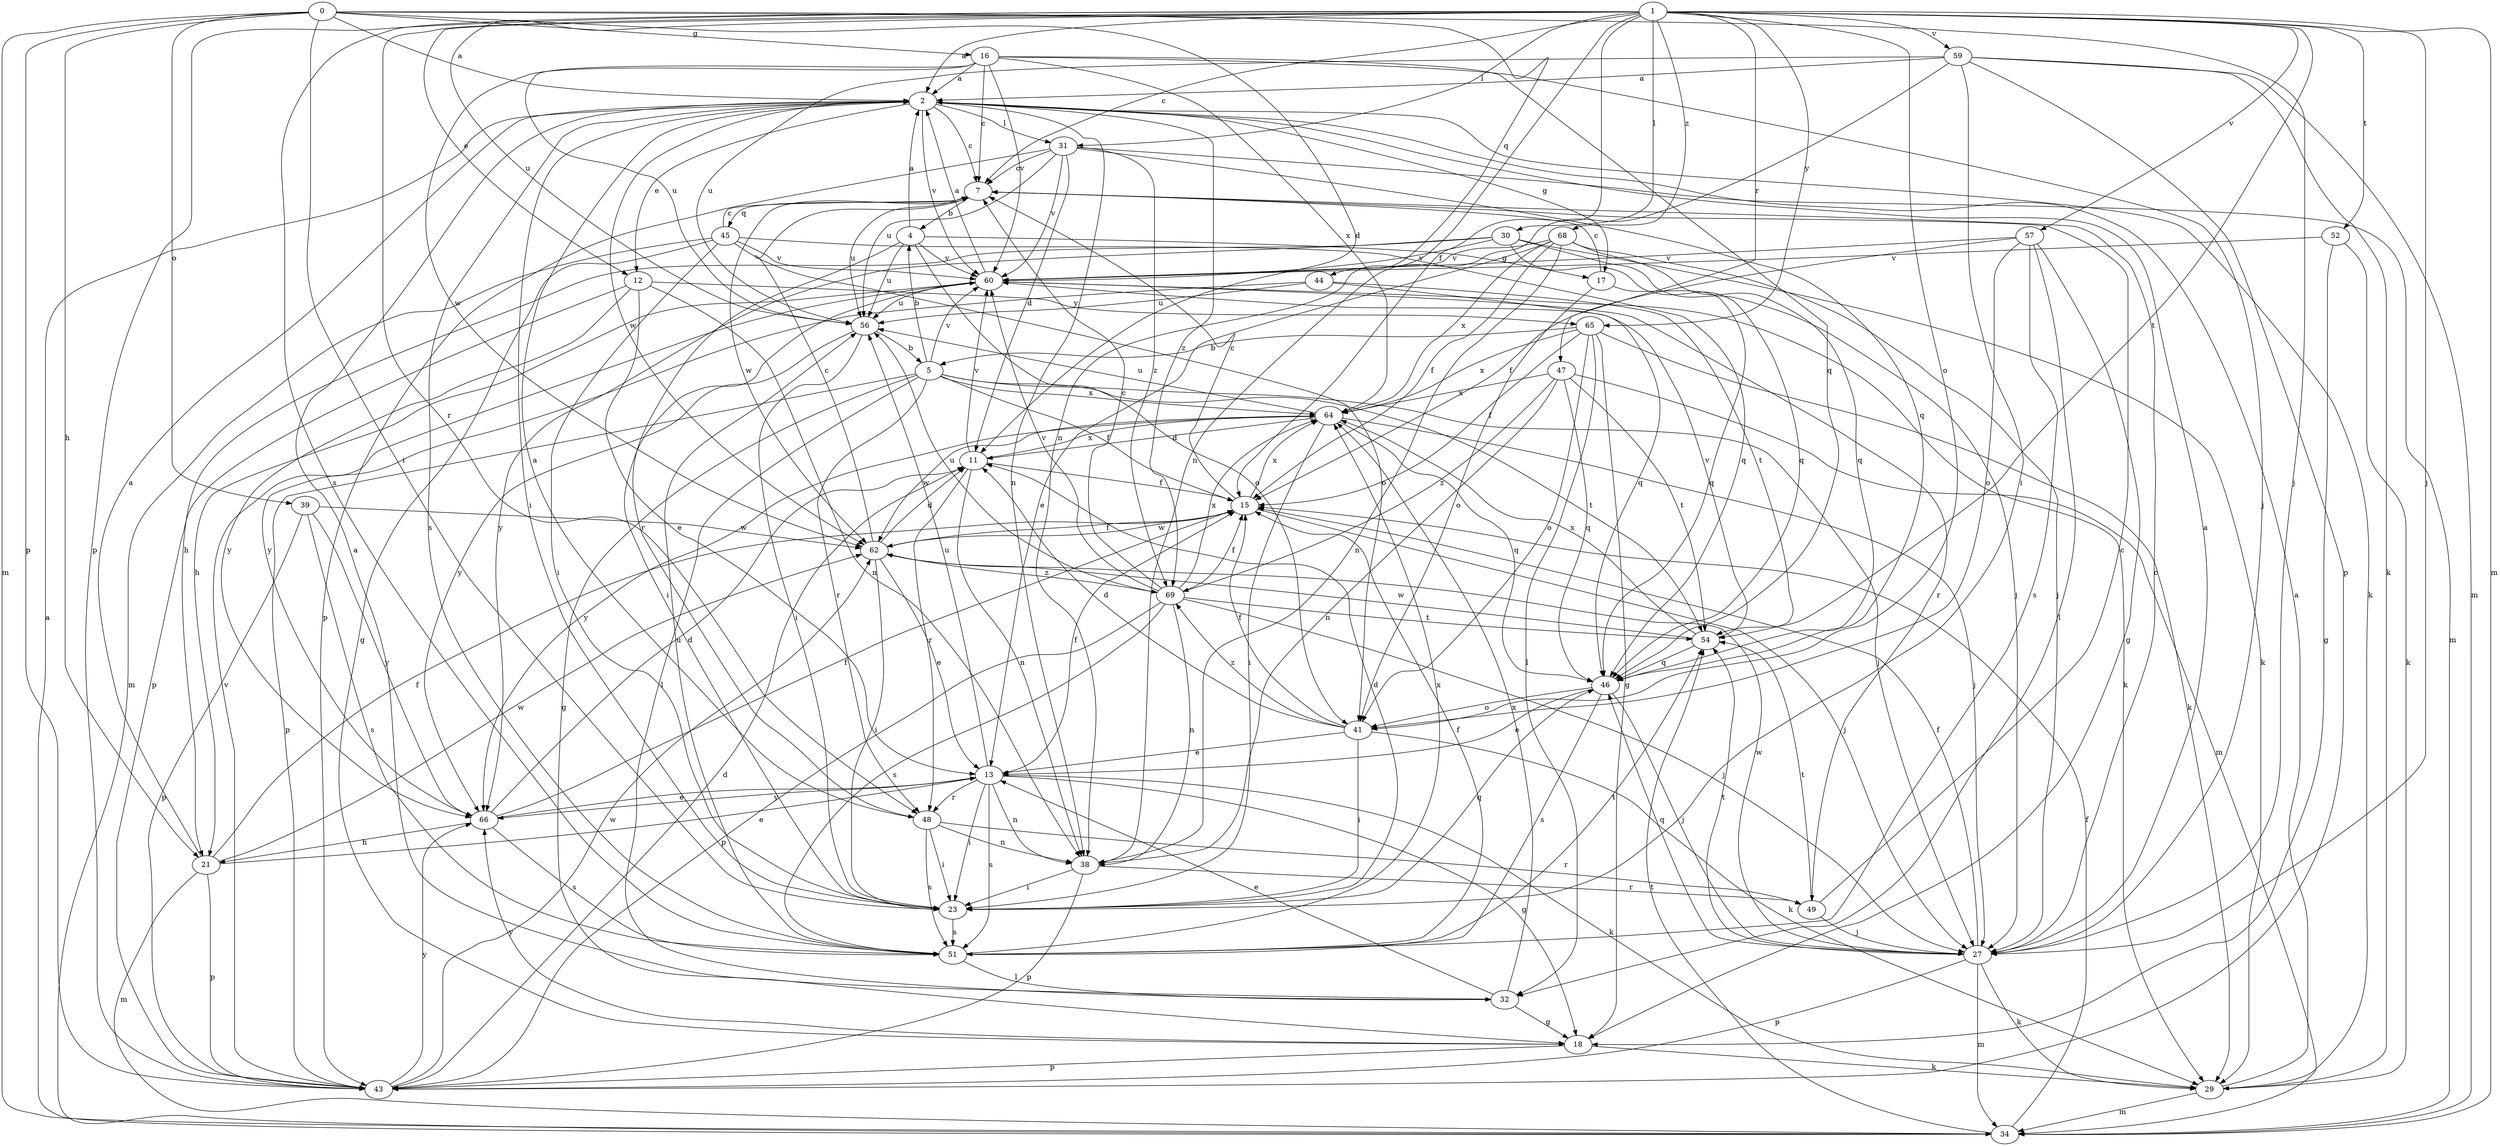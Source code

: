 strict digraph  {
0;
1;
2;
4;
5;
7;
11;
12;
13;
15;
16;
17;
18;
21;
23;
27;
29;
30;
31;
32;
34;
38;
39;
41;
43;
44;
45;
46;
47;
48;
49;
51;
52;
54;
56;
57;
59;
60;
62;
64;
65;
66;
68;
69;
0 -> 2  [label=a];
0 -> 11  [label=d];
0 -> 16  [label=g];
0 -> 21  [label=h];
0 -> 23  [label=i];
0 -> 27  [label=j];
0 -> 34  [label=m];
0 -> 39  [label=o];
0 -> 43  [label=p];
0 -> 44  [label=q];
1 -> 2  [label=a];
1 -> 7  [label=c];
1 -> 12  [label=e];
1 -> 15  [label=f];
1 -> 27  [label=j];
1 -> 30  [label=l];
1 -> 31  [label=l];
1 -> 34  [label=m];
1 -> 38  [label=n];
1 -> 41  [label=o];
1 -> 43  [label=p];
1 -> 47  [label=r];
1 -> 48  [label=r];
1 -> 51  [label=s];
1 -> 52  [label=t];
1 -> 54  [label=t];
1 -> 56  [label=u];
1 -> 57  [label=v];
1 -> 59  [label=v];
1 -> 65  [label=y];
1 -> 68  [label=z];
2 -> 7  [label=c];
2 -> 12  [label=e];
2 -> 17  [label=g];
2 -> 23  [label=i];
2 -> 29  [label=k];
2 -> 31  [label=l];
2 -> 38  [label=n];
2 -> 51  [label=s];
2 -> 60  [label=v];
2 -> 62  [label=w];
2 -> 69  [label=z];
4 -> 2  [label=a];
4 -> 17  [label=g];
4 -> 41  [label=o];
4 -> 48  [label=r];
4 -> 56  [label=u];
4 -> 60  [label=v];
5 -> 4  [label=b];
5 -> 15  [label=f];
5 -> 18  [label=g];
5 -> 27  [label=j];
5 -> 32  [label=l];
5 -> 43  [label=p];
5 -> 48  [label=r];
5 -> 54  [label=t];
5 -> 60  [label=v];
5 -> 64  [label=x];
7 -> 4  [label=b];
7 -> 45  [label=q];
7 -> 56  [label=u];
7 -> 62  [label=w];
11 -> 15  [label=f];
11 -> 38  [label=n];
11 -> 48  [label=r];
11 -> 60  [label=v];
11 -> 64  [label=x];
12 -> 13  [label=e];
12 -> 38  [label=n];
12 -> 43  [label=p];
12 -> 65  [label=y];
12 -> 66  [label=y];
13 -> 15  [label=f];
13 -> 18  [label=g];
13 -> 23  [label=i];
13 -> 29  [label=k];
13 -> 38  [label=n];
13 -> 48  [label=r];
13 -> 51  [label=s];
13 -> 56  [label=u];
13 -> 66  [label=y];
15 -> 7  [label=c];
15 -> 27  [label=j];
15 -> 62  [label=w];
15 -> 64  [label=x];
16 -> 2  [label=a];
16 -> 7  [label=c];
16 -> 27  [label=j];
16 -> 46  [label=q];
16 -> 56  [label=u];
16 -> 60  [label=v];
16 -> 62  [label=w];
16 -> 64  [label=x];
17 -> 7  [label=c];
17 -> 41  [label=o];
17 -> 46  [label=q];
18 -> 29  [label=k];
18 -> 43  [label=p];
18 -> 66  [label=y];
21 -> 2  [label=a];
21 -> 13  [label=e];
21 -> 15  [label=f];
21 -> 34  [label=m];
21 -> 43  [label=p];
21 -> 62  [label=w];
23 -> 11  [label=d];
23 -> 46  [label=q];
23 -> 51  [label=s];
27 -> 2  [label=a];
27 -> 7  [label=c];
27 -> 15  [label=f];
27 -> 29  [label=k];
27 -> 34  [label=m];
27 -> 43  [label=p];
27 -> 46  [label=q];
27 -> 54  [label=t];
27 -> 62  [label=w];
29 -> 2  [label=a];
29 -> 34  [label=m];
30 -> 21  [label=h];
30 -> 27  [label=j];
30 -> 29  [label=k];
30 -> 46  [label=q];
30 -> 60  [label=v];
30 -> 66  [label=y];
31 -> 7  [label=c];
31 -> 11  [label=d];
31 -> 34  [label=m];
31 -> 43  [label=p];
31 -> 46  [label=q];
31 -> 56  [label=u];
31 -> 60  [label=v];
31 -> 69  [label=z];
32 -> 2  [label=a];
32 -> 13  [label=e];
32 -> 18  [label=g];
32 -> 64  [label=x];
34 -> 2  [label=a];
34 -> 15  [label=f];
34 -> 54  [label=t];
38 -> 23  [label=i];
38 -> 43  [label=p];
38 -> 49  [label=r];
39 -> 43  [label=p];
39 -> 51  [label=s];
39 -> 62  [label=w];
39 -> 66  [label=y];
41 -> 11  [label=d];
41 -> 13  [label=e];
41 -> 15  [label=f];
41 -> 23  [label=i];
41 -> 29  [label=k];
41 -> 69  [label=z];
43 -> 11  [label=d];
43 -> 60  [label=v];
43 -> 62  [label=w];
43 -> 66  [label=y];
44 -> 46  [label=q];
44 -> 54  [label=t];
44 -> 56  [label=u];
44 -> 66  [label=y];
45 -> 7  [label=c];
45 -> 18  [label=g];
45 -> 23  [label=i];
45 -> 34  [label=m];
45 -> 41  [label=o];
45 -> 46  [label=q];
45 -> 60  [label=v];
46 -> 13  [label=e];
46 -> 27  [label=j];
46 -> 41  [label=o];
46 -> 51  [label=s];
47 -> 34  [label=m];
47 -> 38  [label=n];
47 -> 46  [label=q];
47 -> 54  [label=t];
47 -> 64  [label=x];
47 -> 69  [label=z];
48 -> 2  [label=a];
48 -> 23  [label=i];
48 -> 38  [label=n];
48 -> 49  [label=r];
48 -> 51  [label=s];
49 -> 7  [label=c];
49 -> 27  [label=j];
49 -> 54  [label=t];
51 -> 15  [label=f];
51 -> 32  [label=l];
51 -> 54  [label=t];
51 -> 56  [label=u];
51 -> 64  [label=x];
52 -> 18  [label=g];
52 -> 29  [label=k];
52 -> 60  [label=v];
54 -> 46  [label=q];
54 -> 60  [label=v];
54 -> 62  [label=w];
54 -> 64  [label=x];
56 -> 5  [label=b];
56 -> 23  [label=i];
56 -> 66  [label=y];
57 -> 15  [label=f];
57 -> 18  [label=g];
57 -> 32  [label=l];
57 -> 41  [label=o];
57 -> 51  [label=s];
57 -> 60  [label=v];
59 -> 2  [label=a];
59 -> 23  [label=i];
59 -> 29  [label=k];
59 -> 34  [label=m];
59 -> 38  [label=n];
59 -> 43  [label=p];
59 -> 56  [label=u];
60 -> 2  [label=a];
60 -> 21  [label=h];
60 -> 23  [label=i];
60 -> 29  [label=k];
60 -> 49  [label=r];
60 -> 56  [label=u];
62 -> 7  [label=c];
62 -> 11  [label=d];
62 -> 13  [label=e];
62 -> 15  [label=f];
62 -> 23  [label=i];
62 -> 69  [label=z];
64 -> 11  [label=d];
64 -> 23  [label=i];
64 -> 27  [label=j];
64 -> 46  [label=q];
64 -> 56  [label=u];
64 -> 62  [label=w];
64 -> 66  [label=y];
65 -> 5  [label=b];
65 -> 15  [label=f];
65 -> 18  [label=g];
65 -> 29  [label=k];
65 -> 32  [label=l];
65 -> 41  [label=o];
65 -> 64  [label=x];
66 -> 11  [label=d];
66 -> 13  [label=e];
66 -> 15  [label=f];
66 -> 21  [label=h];
66 -> 51  [label=s];
68 -> 13  [label=e];
68 -> 15  [label=f];
68 -> 27  [label=j];
68 -> 38  [label=n];
68 -> 46  [label=q];
68 -> 60  [label=v];
68 -> 64  [label=x];
69 -> 7  [label=c];
69 -> 15  [label=f];
69 -> 27  [label=j];
69 -> 38  [label=n];
69 -> 43  [label=p];
69 -> 51  [label=s];
69 -> 54  [label=t];
69 -> 56  [label=u];
69 -> 60  [label=v];
69 -> 64  [label=x];
}
